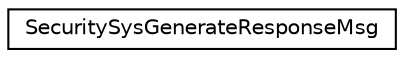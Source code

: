 digraph "Graphical Class Hierarchy"
{
  edge [fontname="Helvetica",fontsize="10",labelfontname="Helvetica",labelfontsize="10"];
  node [fontname="Helvetica",fontsize="10",shape=record];
  rankdir="LR";
  Node1 [label="SecuritySysGenerateResponseMsg",height=0.2,width=0.4,color="black", fillcolor="white", style="filled",URL="$struct_security_sys_generate_response_msg.html"];
}
